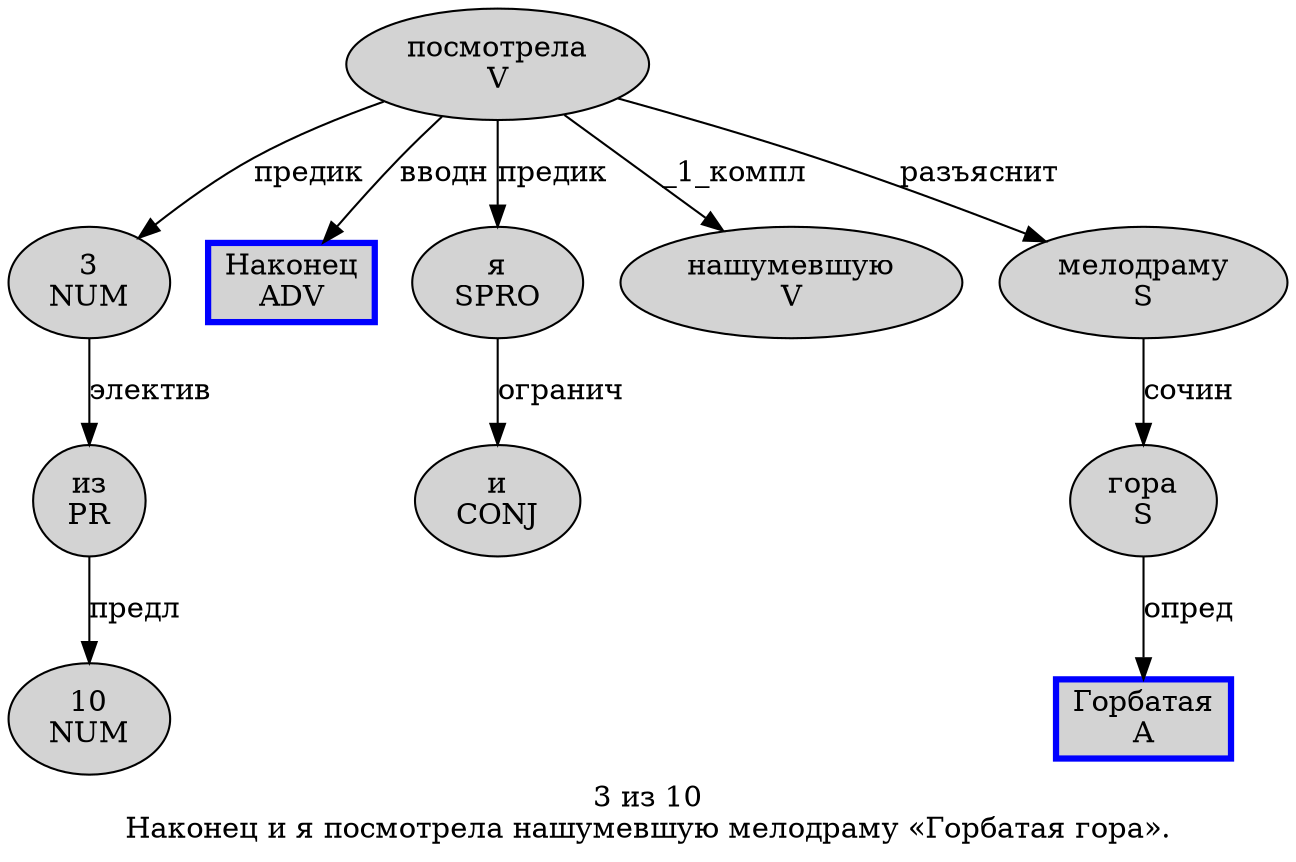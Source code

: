digraph SENTENCE_2957 {
	graph [label="3 из 10
Наконец и я посмотрела нашумевшую мелодраму «Горбатая гора»."]
	node [style=filled]
		0 [label="3
NUM" color="" fillcolor=lightgray penwidth=1 shape=ellipse]
		1 [label="из
PR" color="" fillcolor=lightgray penwidth=1 shape=ellipse]
		2 [label="10
NUM" color="" fillcolor=lightgray penwidth=1 shape=ellipse]
		3 [label="Наконец
ADV" color=blue fillcolor=lightgray penwidth=3 shape=box]
		4 [label="и
CONJ" color="" fillcolor=lightgray penwidth=1 shape=ellipse]
		5 [label="я
SPRO" color="" fillcolor=lightgray penwidth=1 shape=ellipse]
		6 [label="посмотрела
V" color="" fillcolor=lightgray penwidth=1 shape=ellipse]
		7 [label="нашумевшую
V" color="" fillcolor=lightgray penwidth=1 shape=ellipse]
		8 [label="мелодраму
S" color="" fillcolor=lightgray penwidth=1 shape=ellipse]
		10 [label="Горбатая
A" color=blue fillcolor=lightgray penwidth=3 shape=box]
		11 [label="гора
S" color="" fillcolor=lightgray penwidth=1 shape=ellipse]
			6 -> 0 [label="предик"]
			6 -> 3 [label="вводн"]
			6 -> 5 [label="предик"]
			6 -> 7 [label="_1_компл"]
			6 -> 8 [label="разъяснит"]
			8 -> 11 [label="сочин"]
			1 -> 2 [label="предл"]
			0 -> 1 [label="электив"]
			5 -> 4 [label="огранич"]
			11 -> 10 [label="опред"]
}